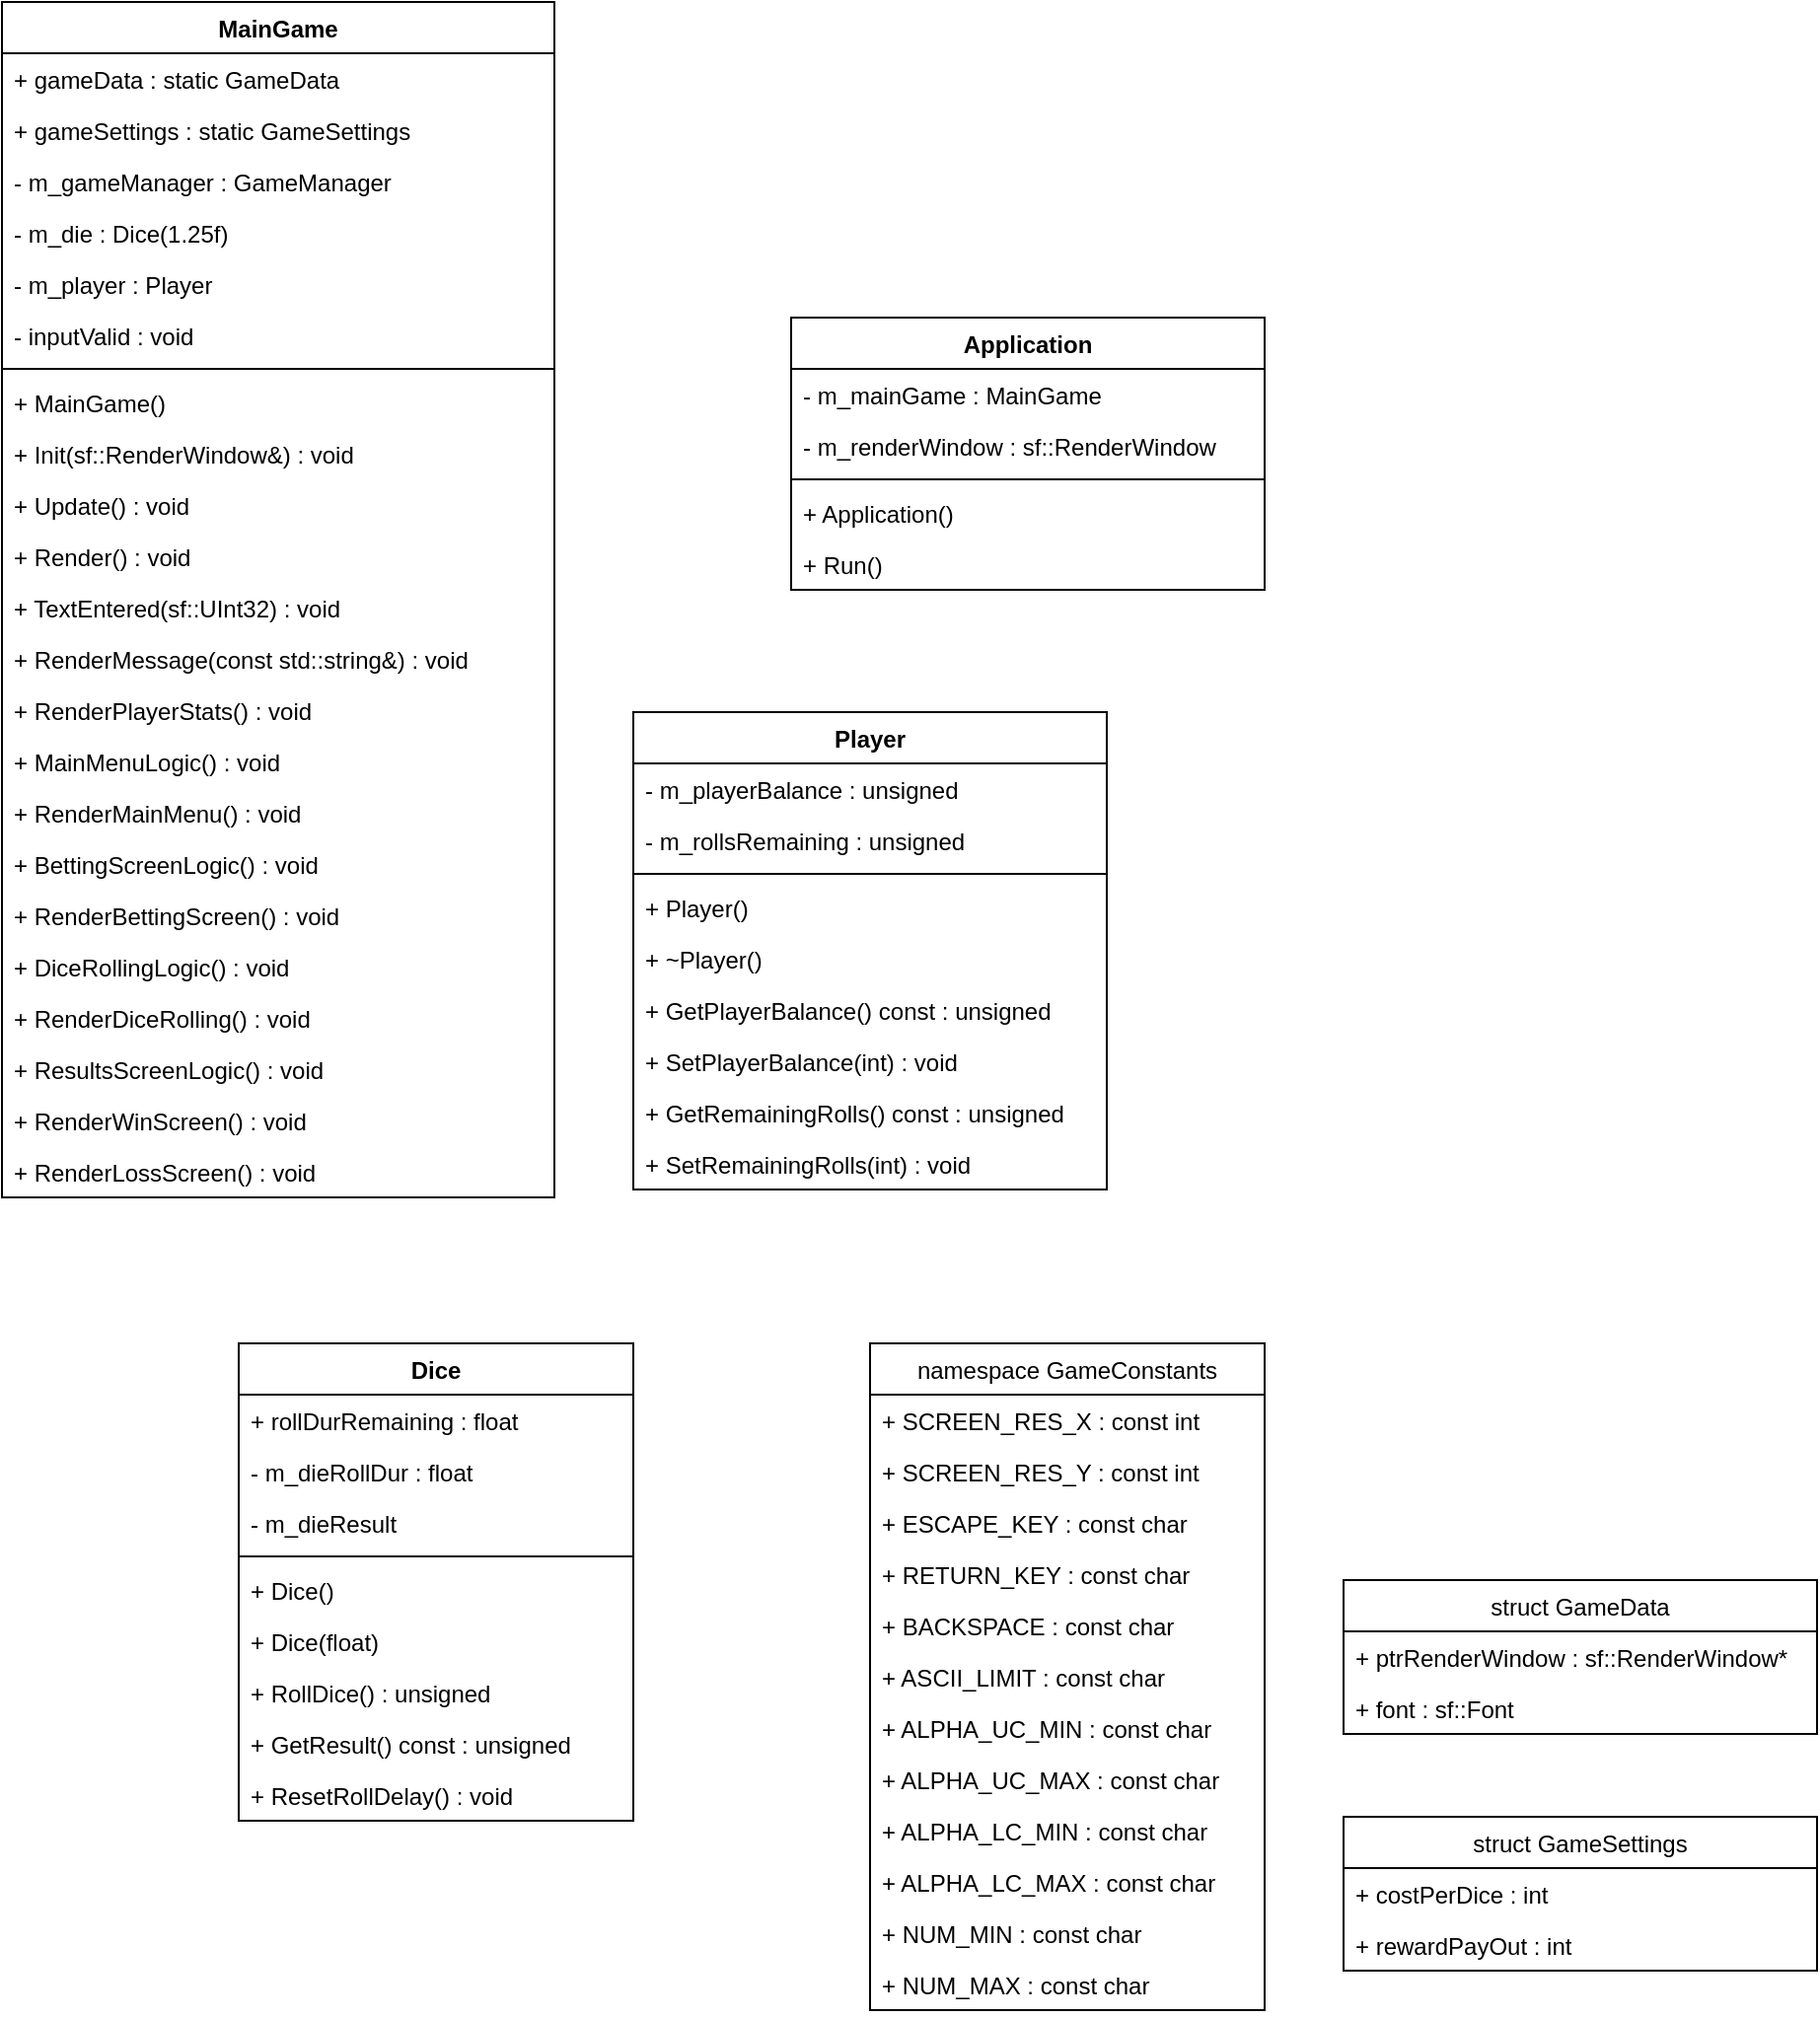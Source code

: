 <mxfile version="12.6.5" type="device"><diagram id="M4_a-rKcthc5hQcsm5C7" name="Page-1"><mxGraphModel dx="1609" dy="497" grid="1" gridSize="10" guides="1" tooltips="1" connect="1" arrows="1" fold="1" page="1" pageScale="1" pageWidth="827" pageHeight="1169" math="0" shadow="0"><root><mxCell id="0"/><mxCell id="1" parent="0"/><mxCell id="2GhXJIkDWxQx5JaXm2OM-1" value="Application" style="swimlane;fontStyle=1;align=center;verticalAlign=top;childLayout=stackLayout;horizontal=1;startSize=26;horizontalStack=0;resizeParent=1;resizeParentMax=0;resizeLast=0;collapsible=1;marginBottom=0;" parent="1" vertex="1"><mxGeometry x="320" y="200" width="240" height="138" as="geometry"/></mxCell><mxCell id="2GhXJIkDWxQx5JaXm2OM-2" value="- m_mainGame : MainGame" style="text;strokeColor=none;fillColor=none;align=left;verticalAlign=top;spacingLeft=4;spacingRight=4;overflow=hidden;rotatable=0;points=[[0,0.5],[1,0.5]];portConstraint=eastwest;" parent="2GhXJIkDWxQx5JaXm2OM-1" vertex="1"><mxGeometry y="26" width="240" height="26" as="geometry"/></mxCell><mxCell id="2GhXJIkDWxQx5JaXm2OM-6" value="- m_renderWindow : sf::RenderWindow" style="text;strokeColor=none;fillColor=none;align=left;verticalAlign=top;spacingLeft=4;spacingRight=4;overflow=hidden;rotatable=0;points=[[0,0.5],[1,0.5]];portConstraint=eastwest;" parent="2GhXJIkDWxQx5JaXm2OM-1" vertex="1"><mxGeometry y="52" width="240" height="26" as="geometry"/></mxCell><mxCell id="2GhXJIkDWxQx5JaXm2OM-3" value="" style="line;strokeWidth=1;fillColor=none;align=left;verticalAlign=middle;spacingTop=-1;spacingLeft=3;spacingRight=3;rotatable=0;labelPosition=right;points=[];portConstraint=eastwest;" parent="2GhXJIkDWxQx5JaXm2OM-1" vertex="1"><mxGeometry y="78" width="240" height="8" as="geometry"/></mxCell><mxCell id="2GhXJIkDWxQx5JaXm2OM-4" value="+ Application()" style="text;strokeColor=none;fillColor=none;align=left;verticalAlign=top;spacingLeft=4;spacingRight=4;overflow=hidden;rotatable=0;points=[[0,0.5],[1,0.5]];portConstraint=eastwest;" parent="2GhXJIkDWxQx5JaXm2OM-1" vertex="1"><mxGeometry y="86" width="240" height="26" as="geometry"/></mxCell><mxCell id="2GhXJIkDWxQx5JaXm2OM-5" value="+ Run()" style="text;strokeColor=none;fillColor=none;align=left;verticalAlign=top;spacingLeft=4;spacingRight=4;overflow=hidden;rotatable=0;points=[[0,0.5],[1,0.5]];portConstraint=eastwest;" parent="2GhXJIkDWxQx5JaXm2OM-1" vertex="1"><mxGeometry y="112" width="240" height="26" as="geometry"/></mxCell><mxCell id="2GhXJIkDWxQx5JaXm2OM-7" value="MainGame" style="swimlane;fontStyle=1;align=center;verticalAlign=top;childLayout=stackLayout;horizontal=1;startSize=26;horizontalStack=0;resizeParent=1;resizeParentMax=0;resizeLast=0;collapsible=1;marginBottom=0;" parent="1" vertex="1"><mxGeometry x="-80" y="40" width="280" height="606" as="geometry"/></mxCell><mxCell id="2GhXJIkDWxQx5JaXm2OM-18" value="+ gameData : static GameData" style="text;strokeColor=none;fillColor=none;align=left;verticalAlign=top;spacingLeft=4;spacingRight=4;overflow=hidden;rotatable=0;points=[[0,0.5],[1,0.5]];portConstraint=eastwest;" parent="2GhXJIkDWxQx5JaXm2OM-7" vertex="1"><mxGeometry y="26" width="280" height="26" as="geometry"/></mxCell><mxCell id="2GhXJIkDWxQx5JaXm2OM-19" value="+ gameSettings : static GameSettings" style="text;strokeColor=none;fillColor=none;align=left;verticalAlign=top;spacingLeft=4;spacingRight=4;overflow=hidden;rotatable=0;points=[[0,0.5],[1,0.5]];portConstraint=eastwest;" parent="2GhXJIkDWxQx5JaXm2OM-7" vertex="1"><mxGeometry y="52" width="280" height="26" as="geometry"/></mxCell><mxCell id="2GhXJIkDWxQx5JaXm2OM-20" value="- m_gameManager : GameManager" style="text;strokeColor=none;fillColor=none;align=left;verticalAlign=top;spacingLeft=4;spacingRight=4;overflow=hidden;rotatable=0;points=[[0,0.5],[1,0.5]];portConstraint=eastwest;" parent="2GhXJIkDWxQx5JaXm2OM-7" vertex="1"><mxGeometry y="78" width="280" height="26" as="geometry"/></mxCell><mxCell id="2GhXJIkDWxQx5JaXm2OM-23" value="- m_die : Dice(1.25f)" style="text;strokeColor=none;fillColor=none;align=left;verticalAlign=top;spacingLeft=4;spacingRight=4;overflow=hidden;rotatable=0;points=[[0,0.5],[1,0.5]];portConstraint=eastwest;" parent="2GhXJIkDWxQx5JaXm2OM-7" vertex="1"><mxGeometry y="104" width="280" height="26" as="geometry"/></mxCell><mxCell id="2GhXJIkDWxQx5JaXm2OM-22" value="- m_player : Player" style="text;strokeColor=none;fillColor=none;align=left;verticalAlign=top;spacingLeft=4;spacingRight=4;overflow=hidden;rotatable=0;points=[[0,0.5],[1,0.5]];portConstraint=eastwest;" parent="2GhXJIkDWxQx5JaXm2OM-7" vertex="1"><mxGeometry y="130" width="280" height="26" as="geometry"/></mxCell><mxCell id="2GhXJIkDWxQx5JaXm2OM-21" value="- inputValid : void" style="text;strokeColor=none;fillColor=none;align=left;verticalAlign=top;spacingLeft=4;spacingRight=4;overflow=hidden;rotatable=0;points=[[0,0.5],[1,0.5]];portConstraint=eastwest;" parent="2GhXJIkDWxQx5JaXm2OM-7" vertex="1"><mxGeometry y="156" width="280" height="26" as="geometry"/></mxCell><mxCell id="2GhXJIkDWxQx5JaXm2OM-9" value="" style="line;strokeWidth=1;fillColor=none;align=left;verticalAlign=middle;spacingTop=-1;spacingLeft=3;spacingRight=3;rotatable=0;labelPosition=right;points=[];portConstraint=eastwest;" parent="2GhXJIkDWxQx5JaXm2OM-7" vertex="1"><mxGeometry y="182" width="280" height="8" as="geometry"/></mxCell><mxCell id="2GhXJIkDWxQx5JaXm2OM-10" value="+ MainGame()" style="text;strokeColor=none;fillColor=none;align=left;verticalAlign=top;spacingLeft=4;spacingRight=4;overflow=hidden;rotatable=0;points=[[0,0.5],[1,0.5]];portConstraint=eastwest;" parent="2GhXJIkDWxQx5JaXm2OM-7" vertex="1"><mxGeometry y="190" width="280" height="26" as="geometry"/></mxCell><mxCell id="2GhXJIkDWxQx5JaXm2OM-13" value="+ Init(sf::RenderWindow&amp;) : void" style="text;strokeColor=none;fillColor=none;align=left;verticalAlign=top;spacingLeft=4;spacingRight=4;overflow=hidden;rotatable=0;points=[[0,0.5],[1,0.5]];portConstraint=eastwest;" parent="2GhXJIkDWxQx5JaXm2OM-7" vertex="1"><mxGeometry y="216" width="280" height="26" as="geometry"/></mxCell><mxCell id="2GhXJIkDWxQx5JaXm2OM-14" value="+ Update() : void" style="text;strokeColor=none;fillColor=none;align=left;verticalAlign=top;spacingLeft=4;spacingRight=4;overflow=hidden;rotatable=0;points=[[0,0.5],[1,0.5]];portConstraint=eastwest;" parent="2GhXJIkDWxQx5JaXm2OM-7" vertex="1"><mxGeometry y="242" width="280" height="26" as="geometry"/></mxCell><mxCell id="2GhXJIkDWxQx5JaXm2OM-15" value="+ Render() : void" style="text;strokeColor=none;fillColor=none;align=left;verticalAlign=top;spacingLeft=4;spacingRight=4;overflow=hidden;rotatable=0;points=[[0,0.5],[1,0.5]];portConstraint=eastwest;" parent="2GhXJIkDWxQx5JaXm2OM-7" vertex="1"><mxGeometry y="268" width="280" height="26" as="geometry"/></mxCell><mxCell id="2GhXJIkDWxQx5JaXm2OM-16" value="+ TextEntered(sf::UInt32) : void" style="text;strokeColor=none;fillColor=none;align=left;verticalAlign=top;spacingLeft=4;spacingRight=4;overflow=hidden;rotatable=0;points=[[0,0.5],[1,0.5]];portConstraint=eastwest;" parent="2GhXJIkDWxQx5JaXm2OM-7" vertex="1"><mxGeometry y="294" width="280" height="26" as="geometry"/></mxCell><mxCell id="2GhXJIkDWxQx5JaXm2OM-24" value="+ RenderMessage(const std::string&amp;) : void" style="text;strokeColor=none;fillColor=none;align=left;verticalAlign=top;spacingLeft=4;spacingRight=4;overflow=hidden;rotatable=0;points=[[0,0.5],[1,0.5]];portConstraint=eastwest;" parent="2GhXJIkDWxQx5JaXm2OM-7" vertex="1"><mxGeometry y="320" width="280" height="26" as="geometry"/></mxCell><mxCell id="2GhXJIkDWxQx5JaXm2OM-25" value="+ RenderPlayerStats() : void" style="text;strokeColor=none;fillColor=none;align=left;verticalAlign=top;spacingLeft=4;spacingRight=4;overflow=hidden;rotatable=0;points=[[0,0.5],[1,0.5]];portConstraint=eastwest;" parent="2GhXJIkDWxQx5JaXm2OM-7" vertex="1"><mxGeometry y="346" width="280" height="26" as="geometry"/></mxCell><mxCell id="2GhXJIkDWxQx5JaXm2OM-26" value="+ MainMenuLogic() : void" style="text;strokeColor=none;fillColor=none;align=left;verticalAlign=top;spacingLeft=4;spacingRight=4;overflow=hidden;rotatable=0;points=[[0,0.5],[1,0.5]];portConstraint=eastwest;" parent="2GhXJIkDWxQx5JaXm2OM-7" vertex="1"><mxGeometry y="372" width="280" height="26" as="geometry"/></mxCell><mxCell id="2GhXJIkDWxQx5JaXm2OM-27" value="+ RenderMainMenu() : void" style="text;strokeColor=none;fillColor=none;align=left;verticalAlign=top;spacingLeft=4;spacingRight=4;overflow=hidden;rotatable=0;points=[[0,0.5],[1,0.5]];portConstraint=eastwest;" parent="2GhXJIkDWxQx5JaXm2OM-7" vertex="1"><mxGeometry y="398" width="280" height="26" as="geometry"/></mxCell><mxCell id="2GhXJIkDWxQx5JaXm2OM-28" value="+ BettingScreenLogic() : void" style="text;strokeColor=none;fillColor=none;align=left;verticalAlign=top;spacingLeft=4;spacingRight=4;overflow=hidden;rotatable=0;points=[[0,0.5],[1,0.5]];portConstraint=eastwest;" parent="2GhXJIkDWxQx5JaXm2OM-7" vertex="1"><mxGeometry y="424" width="280" height="26" as="geometry"/></mxCell><mxCell id="2GhXJIkDWxQx5JaXm2OM-29" value="+ RenderBettingScreen() : void" style="text;strokeColor=none;fillColor=none;align=left;verticalAlign=top;spacingLeft=4;spacingRight=4;overflow=hidden;rotatable=0;points=[[0,0.5],[1,0.5]];portConstraint=eastwest;" parent="2GhXJIkDWxQx5JaXm2OM-7" vertex="1"><mxGeometry y="450" width="280" height="26" as="geometry"/></mxCell><mxCell id="2GhXJIkDWxQx5JaXm2OM-30" value="+ DiceRollingLogic() : void" style="text;strokeColor=none;fillColor=none;align=left;verticalAlign=top;spacingLeft=4;spacingRight=4;overflow=hidden;rotatable=0;points=[[0,0.5],[1,0.5]];portConstraint=eastwest;" parent="2GhXJIkDWxQx5JaXm2OM-7" vertex="1"><mxGeometry y="476" width="280" height="26" as="geometry"/></mxCell><mxCell id="2GhXJIkDWxQx5JaXm2OM-33" value="+ RenderDiceRolling() : void" style="text;strokeColor=none;fillColor=none;align=left;verticalAlign=top;spacingLeft=4;spacingRight=4;overflow=hidden;rotatable=0;points=[[0,0.5],[1,0.5]];portConstraint=eastwest;" parent="2GhXJIkDWxQx5JaXm2OM-7" vertex="1"><mxGeometry y="502" width="280" height="26" as="geometry"/></mxCell><mxCell id="2GhXJIkDWxQx5JaXm2OM-32" value="+ ResultsScreenLogic() : void" style="text;strokeColor=none;fillColor=none;align=left;verticalAlign=top;spacingLeft=4;spacingRight=4;overflow=hidden;rotatable=0;points=[[0,0.5],[1,0.5]];portConstraint=eastwest;" parent="2GhXJIkDWxQx5JaXm2OM-7" vertex="1"><mxGeometry y="528" width="280" height="26" as="geometry"/></mxCell><mxCell id="2GhXJIkDWxQx5JaXm2OM-31" value="+ RenderWinScreen() : void" style="text;strokeColor=none;fillColor=none;align=left;verticalAlign=top;spacingLeft=4;spacingRight=4;overflow=hidden;rotatable=0;points=[[0,0.5],[1,0.5]];portConstraint=eastwest;" parent="2GhXJIkDWxQx5JaXm2OM-7" vertex="1"><mxGeometry y="554" width="280" height="26" as="geometry"/></mxCell><mxCell id="2GhXJIkDWxQx5JaXm2OM-34" value="+ RenderLossScreen() : void" style="text;strokeColor=none;fillColor=none;align=left;verticalAlign=top;spacingLeft=4;spacingRight=4;overflow=hidden;rotatable=0;points=[[0,0.5],[1,0.5]];portConstraint=eastwest;" parent="2GhXJIkDWxQx5JaXm2OM-7" vertex="1"><mxGeometry y="580" width="280" height="26" as="geometry"/></mxCell><mxCell id="2GhXJIkDWxQx5JaXm2OM-35" value="Player" style="swimlane;fontStyle=1;align=center;verticalAlign=top;childLayout=stackLayout;horizontal=1;startSize=26;horizontalStack=0;resizeParent=1;resizeParentMax=0;resizeLast=0;collapsible=1;marginBottom=0;" parent="1" vertex="1"><mxGeometry x="240" y="400" width="240" height="242" as="geometry"/></mxCell><mxCell id="2GhXJIkDWxQx5JaXm2OM-36" value="- m_playerBalance : unsigned" style="text;strokeColor=none;fillColor=none;align=left;verticalAlign=top;spacingLeft=4;spacingRight=4;overflow=hidden;rotatable=0;points=[[0,0.5],[1,0.5]];portConstraint=eastwest;" parent="2GhXJIkDWxQx5JaXm2OM-35" vertex="1"><mxGeometry y="26" width="240" height="26" as="geometry"/></mxCell><mxCell id="2GhXJIkDWxQx5JaXm2OM-44" value="- m_rollsRemaining : unsigned" style="text;strokeColor=none;fillColor=none;align=left;verticalAlign=top;spacingLeft=4;spacingRight=4;overflow=hidden;rotatable=0;points=[[0,0.5],[1,0.5]];portConstraint=eastwest;" parent="2GhXJIkDWxQx5JaXm2OM-35" vertex="1"><mxGeometry y="52" width="240" height="26" as="geometry"/></mxCell><mxCell id="2GhXJIkDWxQx5JaXm2OM-37" value="" style="line;strokeWidth=1;fillColor=none;align=left;verticalAlign=middle;spacingTop=-1;spacingLeft=3;spacingRight=3;rotatable=0;labelPosition=right;points=[];portConstraint=eastwest;" parent="2GhXJIkDWxQx5JaXm2OM-35" vertex="1"><mxGeometry y="78" width="240" height="8" as="geometry"/></mxCell><mxCell id="2GhXJIkDWxQx5JaXm2OM-38" value="+ Player()" style="text;strokeColor=none;fillColor=none;align=left;verticalAlign=top;spacingLeft=4;spacingRight=4;overflow=hidden;rotatable=0;points=[[0,0.5],[1,0.5]];portConstraint=eastwest;" parent="2GhXJIkDWxQx5JaXm2OM-35" vertex="1"><mxGeometry y="86" width="240" height="26" as="geometry"/></mxCell><mxCell id="2GhXJIkDWxQx5JaXm2OM-39" value="+ ~Player()" style="text;strokeColor=none;fillColor=none;align=left;verticalAlign=top;spacingLeft=4;spacingRight=4;overflow=hidden;rotatable=0;points=[[0,0.5],[1,0.5]];portConstraint=eastwest;" parent="2GhXJIkDWxQx5JaXm2OM-35" vertex="1"><mxGeometry y="112" width="240" height="26" as="geometry"/></mxCell><mxCell id="2GhXJIkDWxQx5JaXm2OM-40" value="+ GetPlayerBalance() const : unsigned" style="text;strokeColor=none;fillColor=none;align=left;verticalAlign=top;spacingLeft=4;spacingRight=4;overflow=hidden;rotatable=0;points=[[0,0.5],[1,0.5]];portConstraint=eastwest;" parent="2GhXJIkDWxQx5JaXm2OM-35" vertex="1"><mxGeometry y="138" width="240" height="26" as="geometry"/></mxCell><mxCell id="2GhXJIkDWxQx5JaXm2OM-41" value="+ SetPlayerBalance(int) : void" style="text;strokeColor=none;fillColor=none;align=left;verticalAlign=top;spacingLeft=4;spacingRight=4;overflow=hidden;rotatable=0;points=[[0,0.5],[1,0.5]];portConstraint=eastwest;" parent="2GhXJIkDWxQx5JaXm2OM-35" vertex="1"><mxGeometry y="164" width="240" height="26" as="geometry"/></mxCell><mxCell id="2GhXJIkDWxQx5JaXm2OM-42" value="+ GetRemainingRolls() const : unsigned" style="text;strokeColor=none;fillColor=none;align=left;verticalAlign=top;spacingLeft=4;spacingRight=4;overflow=hidden;rotatable=0;points=[[0,0.5],[1,0.5]];portConstraint=eastwest;" parent="2GhXJIkDWxQx5JaXm2OM-35" vertex="1"><mxGeometry y="190" width="240" height="26" as="geometry"/></mxCell><mxCell id="2GhXJIkDWxQx5JaXm2OM-43" value="+ SetRemainingRolls(int) : void" style="text;strokeColor=none;fillColor=none;align=left;verticalAlign=top;spacingLeft=4;spacingRight=4;overflow=hidden;rotatable=0;points=[[0,0.5],[1,0.5]];portConstraint=eastwest;" parent="2GhXJIkDWxQx5JaXm2OM-35" vertex="1"><mxGeometry y="216" width="240" height="26" as="geometry"/></mxCell><mxCell id="2GhXJIkDWxQx5JaXm2OM-45" value="Dice" style="swimlane;fontStyle=1;align=center;verticalAlign=top;childLayout=stackLayout;horizontal=1;startSize=26;horizontalStack=0;resizeParent=1;resizeParentMax=0;resizeLast=0;collapsible=1;marginBottom=0;" parent="1" vertex="1"><mxGeometry x="40" y="720" width="200" height="242" as="geometry"/></mxCell><mxCell id="2GhXJIkDWxQx5JaXm2OM-46" value="+ rollDurRemaining : float" style="text;strokeColor=none;fillColor=none;align=left;verticalAlign=top;spacingLeft=4;spacingRight=4;overflow=hidden;rotatable=0;points=[[0,0.5],[1,0.5]];portConstraint=eastwest;" parent="2GhXJIkDWxQx5JaXm2OM-45" vertex="1"><mxGeometry y="26" width="200" height="26" as="geometry"/></mxCell><mxCell id="2GhXJIkDWxQx5JaXm2OM-54" value="- m_dieRollDur : float" style="text;strokeColor=none;fillColor=none;align=left;verticalAlign=top;spacingLeft=4;spacingRight=4;overflow=hidden;rotatable=0;points=[[0,0.5],[1,0.5]];portConstraint=eastwest;" parent="2GhXJIkDWxQx5JaXm2OM-45" vertex="1"><mxGeometry y="52" width="200" height="26" as="geometry"/></mxCell><mxCell id="2GhXJIkDWxQx5JaXm2OM-53" value="- m_dieResult" style="text;strokeColor=none;fillColor=none;align=left;verticalAlign=top;spacingLeft=4;spacingRight=4;overflow=hidden;rotatable=0;points=[[0,0.5],[1,0.5]];portConstraint=eastwest;" parent="2GhXJIkDWxQx5JaXm2OM-45" vertex="1"><mxGeometry y="78" width="200" height="26" as="geometry"/></mxCell><mxCell id="2GhXJIkDWxQx5JaXm2OM-47" value="" style="line;strokeWidth=1;fillColor=none;align=left;verticalAlign=middle;spacingTop=-1;spacingLeft=3;spacingRight=3;rotatable=0;labelPosition=right;points=[];portConstraint=eastwest;" parent="2GhXJIkDWxQx5JaXm2OM-45" vertex="1"><mxGeometry y="104" width="200" height="8" as="geometry"/></mxCell><mxCell id="2GhXJIkDWxQx5JaXm2OM-48" value="+ Dice()" style="text;strokeColor=none;fillColor=none;align=left;verticalAlign=top;spacingLeft=4;spacingRight=4;overflow=hidden;rotatable=0;points=[[0,0.5],[1,0.5]];portConstraint=eastwest;" parent="2GhXJIkDWxQx5JaXm2OM-45" vertex="1"><mxGeometry y="112" width="200" height="26" as="geometry"/></mxCell><mxCell id="2GhXJIkDWxQx5JaXm2OM-49" value="+ Dice(float)" style="text;strokeColor=none;fillColor=none;align=left;verticalAlign=top;spacingLeft=4;spacingRight=4;overflow=hidden;rotatable=0;points=[[0,0.5],[1,0.5]];portConstraint=eastwest;" parent="2GhXJIkDWxQx5JaXm2OM-45" vertex="1"><mxGeometry y="138" width="200" height="26" as="geometry"/></mxCell><mxCell id="2GhXJIkDWxQx5JaXm2OM-50" value="+ RollDice() : unsigned" style="text;strokeColor=none;fillColor=none;align=left;verticalAlign=top;spacingLeft=4;spacingRight=4;overflow=hidden;rotatable=0;points=[[0,0.5],[1,0.5]];portConstraint=eastwest;" parent="2GhXJIkDWxQx5JaXm2OM-45" vertex="1"><mxGeometry y="164" width="200" height="26" as="geometry"/></mxCell><mxCell id="2GhXJIkDWxQx5JaXm2OM-51" value="+ GetResult() const : unsigned" style="text;strokeColor=none;fillColor=none;align=left;verticalAlign=top;spacingLeft=4;spacingRight=4;overflow=hidden;rotatable=0;points=[[0,0.5],[1,0.5]];portConstraint=eastwest;" parent="2GhXJIkDWxQx5JaXm2OM-45" vertex="1"><mxGeometry y="190" width="200" height="26" as="geometry"/></mxCell><mxCell id="2GhXJIkDWxQx5JaXm2OM-52" value="+ ResetRollDelay() : void" style="text;strokeColor=none;fillColor=none;align=left;verticalAlign=top;spacingLeft=4;spacingRight=4;overflow=hidden;rotatable=0;points=[[0,0.5],[1,0.5]];portConstraint=eastwest;" parent="2GhXJIkDWxQx5JaXm2OM-45" vertex="1"><mxGeometry y="216" width="200" height="26" as="geometry"/></mxCell><mxCell id="2GhXJIkDWxQx5JaXm2OM-59" value="namespace GameConstants" style="swimlane;fontStyle=0;childLayout=stackLayout;horizontal=1;startSize=26;fillColor=none;horizontalStack=0;resizeParent=1;resizeParentMax=0;resizeLast=0;collapsible=1;marginBottom=0;" parent="1" vertex="1"><mxGeometry x="360" y="720" width="200" height="338" as="geometry"/></mxCell><mxCell id="2GhXJIkDWxQx5JaXm2OM-60" value="+ SCREEN_RES_X : const int" style="text;strokeColor=none;fillColor=none;align=left;verticalAlign=top;spacingLeft=4;spacingRight=4;overflow=hidden;rotatable=0;points=[[0,0.5],[1,0.5]];portConstraint=eastwest;" parent="2GhXJIkDWxQx5JaXm2OM-59" vertex="1"><mxGeometry y="26" width="200" height="26" as="geometry"/></mxCell><mxCell id="2GhXJIkDWxQx5JaXm2OM-61" value="+ SCREEN_RES_Y : const int" style="text;strokeColor=none;fillColor=none;align=left;verticalAlign=top;spacingLeft=4;spacingRight=4;overflow=hidden;rotatable=0;points=[[0,0.5],[1,0.5]];portConstraint=eastwest;" parent="2GhXJIkDWxQx5JaXm2OM-59" vertex="1"><mxGeometry y="52" width="200" height="26" as="geometry"/></mxCell><mxCell id="2GhXJIkDWxQx5JaXm2OM-62" value="+ ESCAPE_KEY : const char" style="text;strokeColor=none;fillColor=none;align=left;verticalAlign=top;spacingLeft=4;spacingRight=4;overflow=hidden;rotatable=0;points=[[0,0.5],[1,0.5]];portConstraint=eastwest;" parent="2GhXJIkDWxQx5JaXm2OM-59" vertex="1"><mxGeometry y="78" width="200" height="26" as="geometry"/></mxCell><mxCell id="2GhXJIkDWxQx5JaXm2OM-63" value="+ RETURN_KEY : const char" style="text;strokeColor=none;fillColor=none;align=left;verticalAlign=top;spacingLeft=4;spacingRight=4;overflow=hidden;rotatable=0;points=[[0,0.5],[1,0.5]];portConstraint=eastwest;" parent="2GhXJIkDWxQx5JaXm2OM-59" vertex="1"><mxGeometry y="104" width="200" height="26" as="geometry"/></mxCell><mxCell id="2GhXJIkDWxQx5JaXm2OM-64" value="+ BACKSPACE : const char" style="text;strokeColor=none;fillColor=none;align=left;verticalAlign=top;spacingLeft=4;spacingRight=4;overflow=hidden;rotatable=0;points=[[0,0.5],[1,0.5]];portConstraint=eastwest;" parent="2GhXJIkDWxQx5JaXm2OM-59" vertex="1"><mxGeometry y="130" width="200" height="26" as="geometry"/></mxCell><mxCell id="2GhXJIkDWxQx5JaXm2OM-65" value="+ ASCII_LIMIT : const char" style="text;strokeColor=none;fillColor=none;align=left;verticalAlign=top;spacingLeft=4;spacingRight=4;overflow=hidden;rotatable=0;points=[[0,0.5],[1,0.5]];portConstraint=eastwest;" parent="2GhXJIkDWxQx5JaXm2OM-59" vertex="1"><mxGeometry y="156" width="200" height="26" as="geometry"/></mxCell><mxCell id="2GhXJIkDWxQx5JaXm2OM-66" value="+ ALPHA_UC_MIN : const char" style="text;strokeColor=none;fillColor=none;align=left;verticalAlign=top;spacingLeft=4;spacingRight=4;overflow=hidden;rotatable=0;points=[[0,0.5],[1,0.5]];portConstraint=eastwest;" parent="2GhXJIkDWxQx5JaXm2OM-59" vertex="1"><mxGeometry y="182" width="200" height="26" as="geometry"/></mxCell><mxCell id="2GhXJIkDWxQx5JaXm2OM-67" value="+ ALPHA_UC_MAX : const char" style="text;strokeColor=none;fillColor=none;align=left;verticalAlign=top;spacingLeft=4;spacingRight=4;overflow=hidden;rotatable=0;points=[[0,0.5],[1,0.5]];portConstraint=eastwest;" parent="2GhXJIkDWxQx5JaXm2OM-59" vertex="1"><mxGeometry y="208" width="200" height="26" as="geometry"/></mxCell><mxCell id="2GhXJIkDWxQx5JaXm2OM-68" value="+ ALPHA_LC_MIN : const char" style="text;strokeColor=none;fillColor=none;align=left;verticalAlign=top;spacingLeft=4;spacingRight=4;overflow=hidden;rotatable=0;points=[[0,0.5],[1,0.5]];portConstraint=eastwest;" parent="2GhXJIkDWxQx5JaXm2OM-59" vertex="1"><mxGeometry y="234" width="200" height="26" as="geometry"/></mxCell><mxCell id="2GhXJIkDWxQx5JaXm2OM-69" value="+ ALPHA_LC_MAX : const char" style="text;strokeColor=none;fillColor=none;align=left;verticalAlign=top;spacingLeft=4;spacingRight=4;overflow=hidden;rotatable=0;points=[[0,0.5],[1,0.5]];portConstraint=eastwest;" parent="2GhXJIkDWxQx5JaXm2OM-59" vertex="1"><mxGeometry y="260" width="200" height="26" as="geometry"/></mxCell><mxCell id="2GhXJIkDWxQx5JaXm2OM-71" value="+ NUM_MIN : const char" style="text;strokeColor=none;fillColor=none;align=left;verticalAlign=top;spacingLeft=4;spacingRight=4;overflow=hidden;rotatable=0;points=[[0,0.5],[1,0.5]];portConstraint=eastwest;" parent="2GhXJIkDWxQx5JaXm2OM-59" vertex="1"><mxGeometry y="286" width="200" height="26" as="geometry"/></mxCell><mxCell id="2GhXJIkDWxQx5JaXm2OM-72" value="+ NUM_MAX : const char" style="text;strokeColor=none;fillColor=none;align=left;verticalAlign=top;spacingLeft=4;spacingRight=4;overflow=hidden;rotatable=0;points=[[0,0.5],[1,0.5]];portConstraint=eastwest;" parent="2GhXJIkDWxQx5JaXm2OM-59" vertex="1"><mxGeometry y="312" width="200" height="26" as="geometry"/></mxCell><mxCell id="2GhXJIkDWxQx5JaXm2OM-73" value="struct GameData" style="swimlane;fontStyle=0;childLayout=stackLayout;horizontal=1;startSize=26;fillColor=none;horizontalStack=0;resizeParent=1;resizeParentMax=0;resizeLast=0;collapsible=1;marginBottom=0;" parent="1" vertex="1"><mxGeometry x="600" y="840" width="240" height="78" as="geometry"/></mxCell><mxCell id="2GhXJIkDWxQx5JaXm2OM-74" value="+ ptrRenderWindow : sf::RenderWindow*" style="text;strokeColor=none;fillColor=none;align=left;verticalAlign=top;spacingLeft=4;spacingRight=4;overflow=hidden;rotatable=0;points=[[0,0.5],[1,0.5]];portConstraint=eastwest;" parent="2GhXJIkDWxQx5JaXm2OM-73" vertex="1"><mxGeometry y="26" width="240" height="26" as="geometry"/></mxCell><mxCell id="2GhXJIkDWxQx5JaXm2OM-75" value="+ font : sf::Font" style="text;strokeColor=none;fillColor=none;align=left;verticalAlign=top;spacingLeft=4;spacingRight=4;overflow=hidden;rotatable=0;points=[[0,0.5],[1,0.5]];portConstraint=eastwest;" parent="2GhXJIkDWxQx5JaXm2OM-73" vertex="1"><mxGeometry y="52" width="240" height="26" as="geometry"/></mxCell><mxCell id="2GhXJIkDWxQx5JaXm2OM-77" value="struct GameSettings" style="swimlane;fontStyle=0;childLayout=stackLayout;horizontal=1;startSize=26;fillColor=none;horizontalStack=0;resizeParent=1;resizeParentMax=0;resizeLast=0;collapsible=1;marginBottom=0;" parent="1" vertex="1"><mxGeometry x="600" y="960" width="240" height="78" as="geometry"/></mxCell><mxCell id="2GhXJIkDWxQx5JaXm2OM-78" value="+ costPerDice : int" style="text;strokeColor=none;fillColor=none;align=left;verticalAlign=top;spacingLeft=4;spacingRight=4;overflow=hidden;rotatable=0;points=[[0,0.5],[1,0.5]];portConstraint=eastwest;" parent="2GhXJIkDWxQx5JaXm2OM-77" vertex="1"><mxGeometry y="26" width="240" height="26" as="geometry"/></mxCell><mxCell id="2GhXJIkDWxQx5JaXm2OM-79" value="+ rewardPayOut : int" style="text;strokeColor=none;fillColor=none;align=left;verticalAlign=top;spacingLeft=4;spacingRight=4;overflow=hidden;rotatable=0;points=[[0,0.5],[1,0.5]];portConstraint=eastwest;" parent="2GhXJIkDWxQx5JaXm2OM-77" vertex="1"><mxGeometry y="52" width="240" height="26" as="geometry"/></mxCell></root></mxGraphModel></diagram></mxfile>